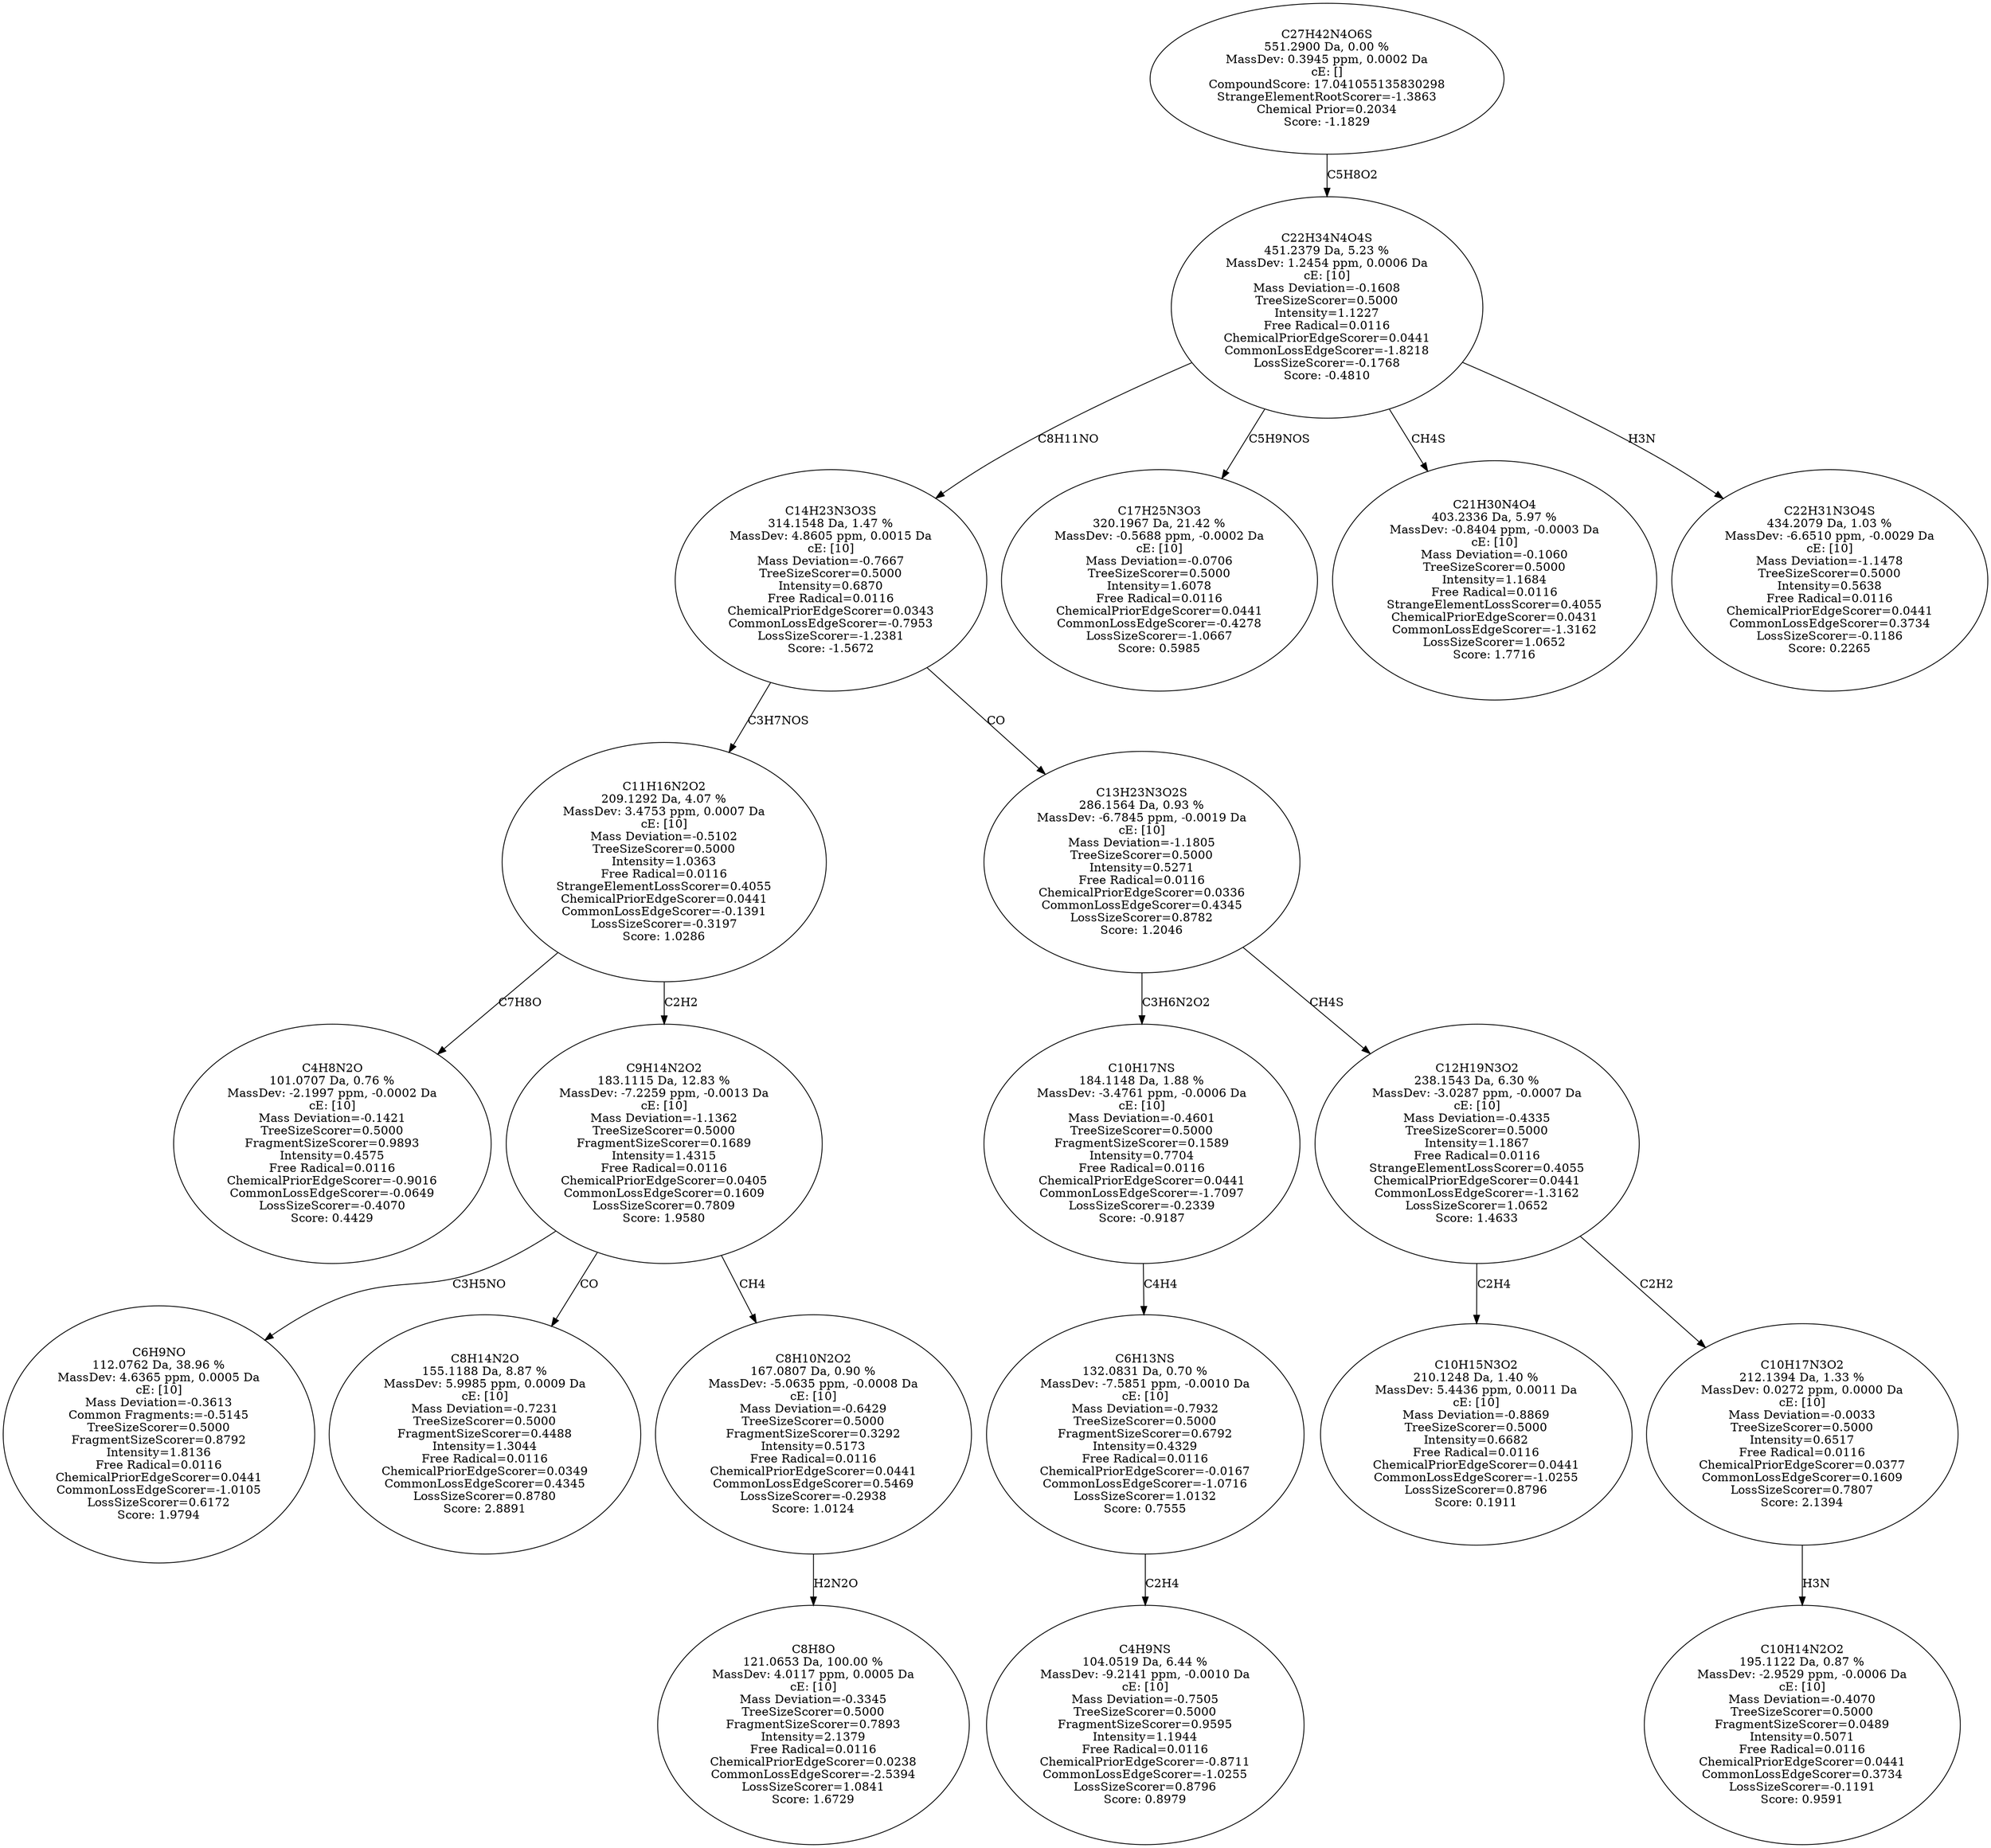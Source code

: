 strict digraph {
v1 [label="C4H8N2O\n101.0707 Da, 0.76 %\nMassDev: -2.1997 ppm, -0.0002 Da\ncE: [10]\nMass Deviation=-0.1421\nTreeSizeScorer=0.5000\nFragmentSizeScorer=0.9893\nIntensity=0.4575\nFree Radical=0.0116\nChemicalPriorEdgeScorer=-0.9016\nCommonLossEdgeScorer=-0.0649\nLossSizeScorer=-0.4070\nScore: 0.4429"];
v2 [label="C6H9NO\n112.0762 Da, 38.96 %\nMassDev: 4.6365 ppm, 0.0005 Da\ncE: [10]\nMass Deviation=-0.3613\nCommon Fragments:=-0.5145\nTreeSizeScorer=0.5000\nFragmentSizeScorer=0.8792\nIntensity=1.8136\nFree Radical=0.0116\nChemicalPriorEdgeScorer=0.0441\nCommonLossEdgeScorer=-1.0105\nLossSizeScorer=0.6172\nScore: 1.9794"];
v3 [label="C8H14N2O\n155.1188 Da, 8.87 %\nMassDev: 5.9985 ppm, 0.0009 Da\ncE: [10]\nMass Deviation=-0.7231\nTreeSizeScorer=0.5000\nFragmentSizeScorer=0.4488\nIntensity=1.3044\nFree Radical=0.0116\nChemicalPriorEdgeScorer=0.0349\nCommonLossEdgeScorer=0.4345\nLossSizeScorer=0.8780\nScore: 2.8891"];
v4 [label="C8H8O\n121.0653 Da, 100.00 %\nMassDev: 4.0117 ppm, 0.0005 Da\ncE: [10]\nMass Deviation=-0.3345\nTreeSizeScorer=0.5000\nFragmentSizeScorer=0.7893\nIntensity=2.1379\nFree Radical=0.0116\nChemicalPriorEdgeScorer=0.0238\nCommonLossEdgeScorer=-2.5394\nLossSizeScorer=1.0841\nScore: 1.6729"];
v5 [label="C8H10N2O2\n167.0807 Da, 0.90 %\nMassDev: -5.0635 ppm, -0.0008 Da\ncE: [10]\nMass Deviation=-0.6429\nTreeSizeScorer=0.5000\nFragmentSizeScorer=0.3292\nIntensity=0.5173\nFree Radical=0.0116\nChemicalPriorEdgeScorer=0.0441\nCommonLossEdgeScorer=0.5469\nLossSizeScorer=-0.2938\nScore: 1.0124"];
v6 [label="C9H14N2O2\n183.1115 Da, 12.83 %\nMassDev: -7.2259 ppm, -0.0013 Da\ncE: [10]\nMass Deviation=-1.1362\nTreeSizeScorer=0.5000\nFragmentSizeScorer=0.1689\nIntensity=1.4315\nFree Radical=0.0116\nChemicalPriorEdgeScorer=0.0405\nCommonLossEdgeScorer=0.1609\nLossSizeScorer=0.7809\nScore: 1.9580"];
v7 [label="C11H16N2O2\n209.1292 Da, 4.07 %\nMassDev: 3.4753 ppm, 0.0007 Da\ncE: [10]\nMass Deviation=-0.5102\nTreeSizeScorer=0.5000\nIntensity=1.0363\nFree Radical=0.0116\nStrangeElementLossScorer=0.4055\nChemicalPriorEdgeScorer=0.0441\nCommonLossEdgeScorer=-0.1391\nLossSizeScorer=-0.3197\nScore: 1.0286"];
v8 [label="C4H9NS\n104.0519 Da, 6.44 %\nMassDev: -9.2141 ppm, -0.0010 Da\ncE: [10]\nMass Deviation=-0.7505\nTreeSizeScorer=0.5000\nFragmentSizeScorer=0.9595\nIntensity=1.1944\nFree Radical=0.0116\nChemicalPriorEdgeScorer=-0.8711\nCommonLossEdgeScorer=-1.0255\nLossSizeScorer=0.8796\nScore: 0.8979"];
v9 [label="C6H13NS\n132.0831 Da, 0.70 %\nMassDev: -7.5851 ppm, -0.0010 Da\ncE: [10]\nMass Deviation=-0.7932\nTreeSizeScorer=0.5000\nFragmentSizeScorer=0.6792\nIntensity=0.4329\nFree Radical=0.0116\nChemicalPriorEdgeScorer=-0.0167\nCommonLossEdgeScorer=-1.0716\nLossSizeScorer=1.0132\nScore: 0.7555"];
v10 [label="C10H17NS\n184.1148 Da, 1.88 %\nMassDev: -3.4761 ppm, -0.0006 Da\ncE: [10]\nMass Deviation=-0.4601\nTreeSizeScorer=0.5000\nFragmentSizeScorer=0.1589\nIntensity=0.7704\nFree Radical=0.0116\nChemicalPriorEdgeScorer=0.0441\nCommonLossEdgeScorer=-1.7097\nLossSizeScorer=-0.2339\nScore: -0.9187"];
v11 [label="C10H15N3O2\n210.1248 Da, 1.40 %\nMassDev: 5.4436 ppm, 0.0011 Da\ncE: [10]\nMass Deviation=-0.8869\nTreeSizeScorer=0.5000\nIntensity=0.6682\nFree Radical=0.0116\nChemicalPriorEdgeScorer=0.0441\nCommonLossEdgeScorer=-1.0255\nLossSizeScorer=0.8796\nScore: 0.1911"];
v12 [label="C10H14N2O2\n195.1122 Da, 0.87 %\nMassDev: -2.9529 ppm, -0.0006 Da\ncE: [10]\nMass Deviation=-0.4070\nTreeSizeScorer=0.5000\nFragmentSizeScorer=0.0489\nIntensity=0.5071\nFree Radical=0.0116\nChemicalPriorEdgeScorer=0.0441\nCommonLossEdgeScorer=0.3734\nLossSizeScorer=-0.1191\nScore: 0.9591"];
v13 [label="C10H17N3O2\n212.1394 Da, 1.33 %\nMassDev: 0.0272 ppm, 0.0000 Da\ncE: [10]\nMass Deviation=-0.0033\nTreeSizeScorer=0.5000\nIntensity=0.6517\nFree Radical=0.0116\nChemicalPriorEdgeScorer=0.0377\nCommonLossEdgeScorer=0.1609\nLossSizeScorer=0.7807\nScore: 2.1394"];
v14 [label="C12H19N3O2\n238.1543 Da, 6.30 %\nMassDev: -3.0287 ppm, -0.0007 Da\ncE: [10]\nMass Deviation=-0.4335\nTreeSizeScorer=0.5000\nIntensity=1.1867\nFree Radical=0.0116\nStrangeElementLossScorer=0.4055\nChemicalPriorEdgeScorer=0.0441\nCommonLossEdgeScorer=-1.3162\nLossSizeScorer=1.0652\nScore: 1.4633"];
v15 [label="C13H23N3O2S\n286.1564 Da, 0.93 %\nMassDev: -6.7845 ppm, -0.0019 Da\ncE: [10]\nMass Deviation=-1.1805\nTreeSizeScorer=0.5000\nIntensity=0.5271\nFree Radical=0.0116\nChemicalPriorEdgeScorer=0.0336\nCommonLossEdgeScorer=0.4345\nLossSizeScorer=0.8782\nScore: 1.2046"];
v16 [label="C14H23N3O3S\n314.1548 Da, 1.47 %\nMassDev: 4.8605 ppm, 0.0015 Da\ncE: [10]\nMass Deviation=-0.7667\nTreeSizeScorer=0.5000\nIntensity=0.6870\nFree Radical=0.0116\nChemicalPriorEdgeScorer=0.0343\nCommonLossEdgeScorer=-0.7953\nLossSizeScorer=-1.2381\nScore: -1.5672"];
v17 [label="C17H25N3O3\n320.1967 Da, 21.42 %\nMassDev: -0.5688 ppm, -0.0002 Da\ncE: [10]\nMass Deviation=-0.0706\nTreeSizeScorer=0.5000\nIntensity=1.6078\nFree Radical=0.0116\nChemicalPriorEdgeScorer=0.0441\nCommonLossEdgeScorer=-0.4278\nLossSizeScorer=-1.0667\nScore: 0.5985"];
v18 [label="C21H30N4O4\n403.2336 Da, 5.97 %\nMassDev: -0.8404 ppm, -0.0003 Da\ncE: [10]\nMass Deviation=-0.1060\nTreeSizeScorer=0.5000\nIntensity=1.1684\nFree Radical=0.0116\nStrangeElementLossScorer=0.4055\nChemicalPriorEdgeScorer=0.0431\nCommonLossEdgeScorer=-1.3162\nLossSizeScorer=1.0652\nScore: 1.7716"];
v19 [label="C22H31N3O4S\n434.2079 Da, 1.03 %\nMassDev: -6.6510 ppm, -0.0029 Da\ncE: [10]\nMass Deviation=-1.1478\nTreeSizeScorer=0.5000\nIntensity=0.5638\nFree Radical=0.0116\nChemicalPriorEdgeScorer=0.0441\nCommonLossEdgeScorer=0.3734\nLossSizeScorer=-0.1186\nScore: 0.2265"];
v20 [label="C22H34N4O4S\n451.2379 Da, 5.23 %\nMassDev: 1.2454 ppm, 0.0006 Da\ncE: [10]\nMass Deviation=-0.1608\nTreeSizeScorer=0.5000\nIntensity=1.1227\nFree Radical=0.0116\nChemicalPriorEdgeScorer=0.0441\nCommonLossEdgeScorer=-1.8218\nLossSizeScorer=-0.1768\nScore: -0.4810"];
v21 [label="C27H42N4O6S\n551.2900 Da, 0.00 %\nMassDev: 0.3945 ppm, 0.0002 Da\ncE: []\nCompoundScore: 17.041055135830298\nStrangeElementRootScorer=-1.3863\nChemical Prior=0.2034\nScore: -1.1829"];
v7 -> v1 [label="C7H8O"];
v6 -> v2 [label="C3H5NO"];
v6 -> v3 [label="CO"];
v5 -> v4 [label="H2N2O"];
v6 -> v5 [label="CH4"];
v7 -> v6 [label="C2H2"];
v16 -> v7 [label="C3H7NOS"];
v9 -> v8 [label="C2H4"];
v10 -> v9 [label="C4H4"];
v15 -> v10 [label="C3H6N2O2"];
v14 -> v11 [label="C2H4"];
v13 -> v12 [label="H3N"];
v14 -> v13 [label="C2H2"];
v15 -> v14 [label="CH4S"];
v16 -> v15 [label="CO"];
v20 -> v16 [label="C8H11NO"];
v20 -> v17 [label="C5H9NOS"];
v20 -> v18 [label="CH4S"];
v20 -> v19 [label="H3N"];
v21 -> v20 [label="C5H8O2"];
}